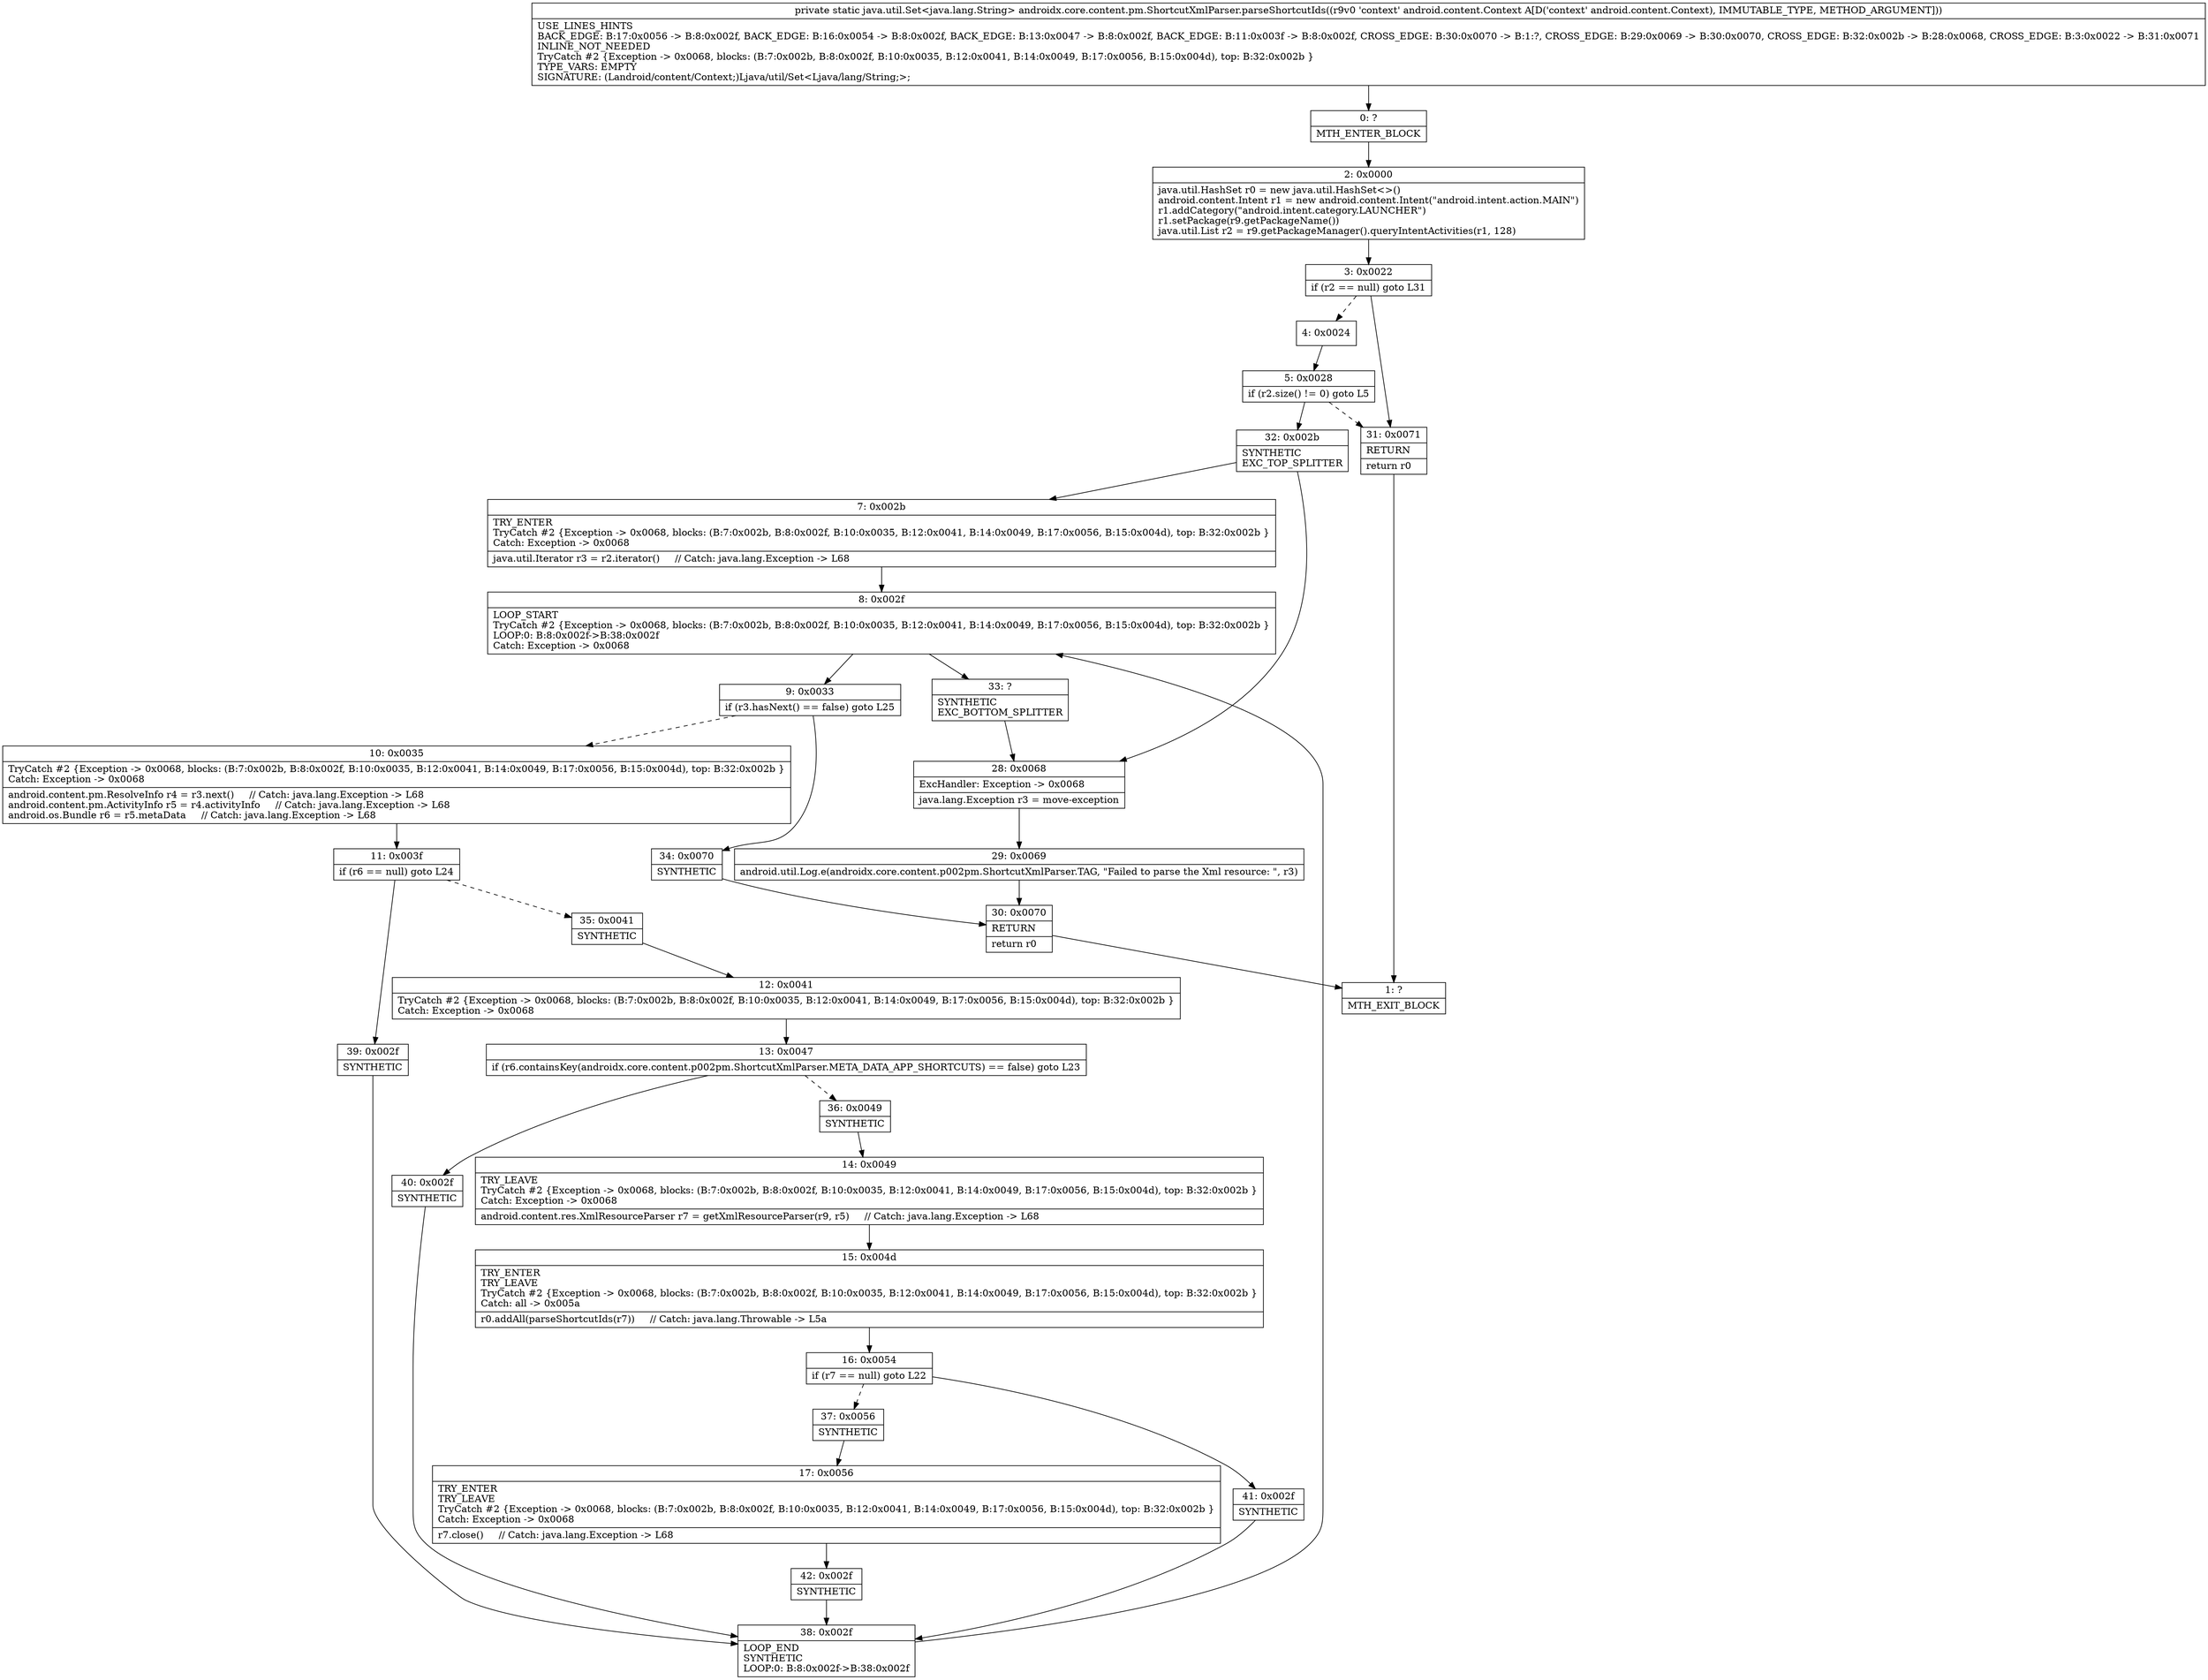 digraph "CFG forandroidx.core.content.pm.ShortcutXmlParser.parseShortcutIds(Landroid\/content\/Context;)Ljava\/util\/Set;" {
Node_0 [shape=record,label="{0\:\ ?|MTH_ENTER_BLOCK\l}"];
Node_2 [shape=record,label="{2\:\ 0x0000|java.util.HashSet r0 = new java.util.HashSet\<\>()\landroid.content.Intent r1 = new android.content.Intent(\"android.intent.action.MAIN\")\lr1.addCategory(\"android.intent.category.LAUNCHER\")\lr1.setPackage(r9.getPackageName())\ljava.util.List r2 = r9.getPackageManager().queryIntentActivities(r1, 128)\l}"];
Node_3 [shape=record,label="{3\:\ 0x0022|if (r2 == null) goto L31\l}"];
Node_4 [shape=record,label="{4\:\ 0x0024}"];
Node_5 [shape=record,label="{5\:\ 0x0028|if (r2.size() != 0) goto L5\l}"];
Node_32 [shape=record,label="{32\:\ 0x002b|SYNTHETIC\lEXC_TOP_SPLITTER\l}"];
Node_7 [shape=record,label="{7\:\ 0x002b|TRY_ENTER\lTryCatch #2 \{Exception \-\> 0x0068, blocks: (B:7:0x002b, B:8:0x002f, B:10:0x0035, B:12:0x0041, B:14:0x0049, B:17:0x0056, B:15:0x004d), top: B:32:0x002b \}\lCatch: Exception \-\> 0x0068\l|java.util.Iterator r3 = r2.iterator()     \/\/ Catch: java.lang.Exception \-\> L68\l}"];
Node_8 [shape=record,label="{8\:\ 0x002f|LOOP_START\lTryCatch #2 \{Exception \-\> 0x0068, blocks: (B:7:0x002b, B:8:0x002f, B:10:0x0035, B:12:0x0041, B:14:0x0049, B:17:0x0056, B:15:0x004d), top: B:32:0x002b \}\lLOOP:0: B:8:0x002f\-\>B:38:0x002f\lCatch: Exception \-\> 0x0068\l}"];
Node_9 [shape=record,label="{9\:\ 0x0033|if (r3.hasNext() == false) goto L25\l}"];
Node_10 [shape=record,label="{10\:\ 0x0035|TryCatch #2 \{Exception \-\> 0x0068, blocks: (B:7:0x002b, B:8:0x002f, B:10:0x0035, B:12:0x0041, B:14:0x0049, B:17:0x0056, B:15:0x004d), top: B:32:0x002b \}\lCatch: Exception \-\> 0x0068\l|android.content.pm.ResolveInfo r4 = r3.next()     \/\/ Catch: java.lang.Exception \-\> L68\landroid.content.pm.ActivityInfo r5 = r4.activityInfo     \/\/ Catch: java.lang.Exception \-\> L68\landroid.os.Bundle r6 = r5.metaData     \/\/ Catch: java.lang.Exception \-\> L68\l}"];
Node_11 [shape=record,label="{11\:\ 0x003f|if (r6 == null) goto L24\l}"];
Node_35 [shape=record,label="{35\:\ 0x0041|SYNTHETIC\l}"];
Node_12 [shape=record,label="{12\:\ 0x0041|TryCatch #2 \{Exception \-\> 0x0068, blocks: (B:7:0x002b, B:8:0x002f, B:10:0x0035, B:12:0x0041, B:14:0x0049, B:17:0x0056, B:15:0x004d), top: B:32:0x002b \}\lCatch: Exception \-\> 0x0068\l}"];
Node_13 [shape=record,label="{13\:\ 0x0047|if (r6.containsKey(androidx.core.content.p002pm.ShortcutXmlParser.META_DATA_APP_SHORTCUTS) == false) goto L23\l}"];
Node_36 [shape=record,label="{36\:\ 0x0049|SYNTHETIC\l}"];
Node_14 [shape=record,label="{14\:\ 0x0049|TRY_LEAVE\lTryCatch #2 \{Exception \-\> 0x0068, blocks: (B:7:0x002b, B:8:0x002f, B:10:0x0035, B:12:0x0041, B:14:0x0049, B:17:0x0056, B:15:0x004d), top: B:32:0x002b \}\lCatch: Exception \-\> 0x0068\l|android.content.res.XmlResourceParser r7 = getXmlResourceParser(r9, r5)     \/\/ Catch: java.lang.Exception \-\> L68\l}"];
Node_15 [shape=record,label="{15\:\ 0x004d|TRY_ENTER\lTRY_LEAVE\lTryCatch #2 \{Exception \-\> 0x0068, blocks: (B:7:0x002b, B:8:0x002f, B:10:0x0035, B:12:0x0041, B:14:0x0049, B:17:0x0056, B:15:0x004d), top: B:32:0x002b \}\lCatch: all \-\> 0x005a\l|r0.addAll(parseShortcutIds(r7))     \/\/ Catch: java.lang.Throwable \-\> L5a\l}"];
Node_16 [shape=record,label="{16\:\ 0x0054|if (r7 == null) goto L22\l}"];
Node_37 [shape=record,label="{37\:\ 0x0056|SYNTHETIC\l}"];
Node_17 [shape=record,label="{17\:\ 0x0056|TRY_ENTER\lTRY_LEAVE\lTryCatch #2 \{Exception \-\> 0x0068, blocks: (B:7:0x002b, B:8:0x002f, B:10:0x0035, B:12:0x0041, B:14:0x0049, B:17:0x0056, B:15:0x004d), top: B:32:0x002b \}\lCatch: Exception \-\> 0x0068\l|r7.close()     \/\/ Catch: java.lang.Exception \-\> L68\l}"];
Node_42 [shape=record,label="{42\:\ 0x002f|SYNTHETIC\l}"];
Node_38 [shape=record,label="{38\:\ 0x002f|LOOP_END\lSYNTHETIC\lLOOP:0: B:8:0x002f\-\>B:38:0x002f\l}"];
Node_41 [shape=record,label="{41\:\ 0x002f|SYNTHETIC\l}"];
Node_40 [shape=record,label="{40\:\ 0x002f|SYNTHETIC\l}"];
Node_39 [shape=record,label="{39\:\ 0x002f|SYNTHETIC\l}"];
Node_34 [shape=record,label="{34\:\ 0x0070|SYNTHETIC\l}"];
Node_30 [shape=record,label="{30\:\ 0x0070|RETURN\l|return r0\l}"];
Node_1 [shape=record,label="{1\:\ ?|MTH_EXIT_BLOCK\l}"];
Node_33 [shape=record,label="{33\:\ ?|SYNTHETIC\lEXC_BOTTOM_SPLITTER\l}"];
Node_28 [shape=record,label="{28\:\ 0x0068|ExcHandler: Exception \-\> 0x0068\l|java.lang.Exception r3 = move\-exception\l}"];
Node_29 [shape=record,label="{29\:\ 0x0069|android.util.Log.e(androidx.core.content.p002pm.ShortcutXmlParser.TAG, \"Failed to parse the Xml resource: \", r3)\l}"];
Node_31 [shape=record,label="{31\:\ 0x0071|RETURN\l|return r0\l}"];
MethodNode[shape=record,label="{private static java.util.Set\<java.lang.String\> androidx.core.content.pm.ShortcutXmlParser.parseShortcutIds((r9v0 'context' android.content.Context A[D('context' android.content.Context), IMMUTABLE_TYPE, METHOD_ARGUMENT]))  | USE_LINES_HINTS\lBACK_EDGE: B:17:0x0056 \-\> B:8:0x002f, BACK_EDGE: B:16:0x0054 \-\> B:8:0x002f, BACK_EDGE: B:13:0x0047 \-\> B:8:0x002f, BACK_EDGE: B:11:0x003f \-\> B:8:0x002f, CROSS_EDGE: B:30:0x0070 \-\> B:1:?, CROSS_EDGE: B:29:0x0069 \-\> B:30:0x0070, CROSS_EDGE: B:32:0x002b \-\> B:28:0x0068, CROSS_EDGE: B:3:0x0022 \-\> B:31:0x0071\lINLINE_NOT_NEEDED\lTryCatch #2 \{Exception \-\> 0x0068, blocks: (B:7:0x002b, B:8:0x002f, B:10:0x0035, B:12:0x0041, B:14:0x0049, B:17:0x0056, B:15:0x004d), top: B:32:0x002b \}\lTYPE_VARS: EMPTY\lSIGNATURE: (Landroid\/content\/Context;)Ljava\/util\/Set\<Ljava\/lang\/String;\>;\l}"];
MethodNode -> Node_0;Node_0 -> Node_2;
Node_2 -> Node_3;
Node_3 -> Node_4[style=dashed];
Node_3 -> Node_31;
Node_4 -> Node_5;
Node_5 -> Node_31[style=dashed];
Node_5 -> Node_32;
Node_32 -> Node_7;
Node_32 -> Node_28;
Node_7 -> Node_8;
Node_8 -> Node_9;
Node_8 -> Node_33;
Node_9 -> Node_10[style=dashed];
Node_9 -> Node_34;
Node_10 -> Node_11;
Node_11 -> Node_35[style=dashed];
Node_11 -> Node_39;
Node_35 -> Node_12;
Node_12 -> Node_13;
Node_13 -> Node_36[style=dashed];
Node_13 -> Node_40;
Node_36 -> Node_14;
Node_14 -> Node_15;
Node_15 -> Node_16;
Node_16 -> Node_37[style=dashed];
Node_16 -> Node_41;
Node_37 -> Node_17;
Node_17 -> Node_42;
Node_42 -> Node_38;
Node_38 -> Node_8;
Node_41 -> Node_38;
Node_40 -> Node_38;
Node_39 -> Node_38;
Node_34 -> Node_30;
Node_30 -> Node_1;
Node_33 -> Node_28;
Node_28 -> Node_29;
Node_29 -> Node_30;
Node_31 -> Node_1;
}

